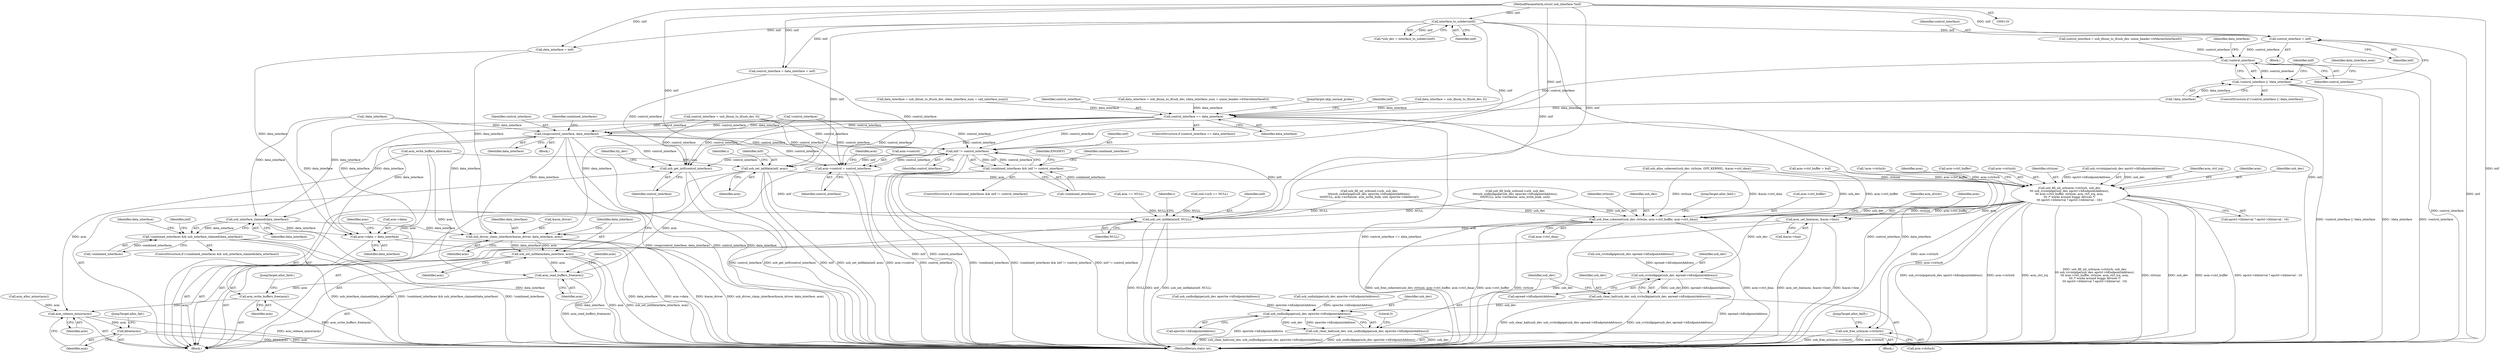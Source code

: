 digraph "0_linux_8835ba4a39cf53f705417b3b3a94eb067673f2c9@pointer" {
"1000489" [label="(Call,control_interface = intf)"];
"1000164" [label="(Call,interface_to_usbdev(intf))"];
"1000120" [label="(MethodParameterIn,struct usb_interface *intf)"];
"1000551" [label="(Call,!control_interface)"];
"1000550" [label="(Call,!control_interface || !data_interface)"];
"1000576" [label="(Call,control_interface == data_interface)"];
"1000703" [label="(Call,swap(control_interface, data_interface))"];
"1000715" [label="(Call,intf != control_interface)"];
"1000712" [label="(Call,!combined_interfaces && intf != control_interface)"];
"1000876" [label="(Call,acm->control = control_interface)"];
"1001259" [label="(Call,usb_set_intfdata(intf, acm))"];
"1001393" [label="(Call,usb_fill_int_urb(acm->ctrlurb, usb_dev,\n\t\t\t usb_rcvintpipe(usb_dev, epctrl->bEndpointAddress),\n\t\t\t acm->ctrl_buffer, ctrlsize, acm_ctrl_irq, acm,\n\t\t\t /* works around buggy devices */\n\t\t\t epctrl->bInterval ? epctrl->bInterval : 16))"];
"1001455" [label="(Call,acm_set_line(acm, &acm->line))"];
"1001461" [label="(Call,usb_driver_claim_interface(&acm_driver, data_interface, acm))"];
"1001466" [label="(Call,usb_set_intfdata(data_interface, acm))"];
"1001588" [label="(Call,acm_read_buffers_free(acm))"];
"1001595" [label="(Call,acm_write_buffers_free(acm))"];
"1001608" [label="(Call,acm_release_minor(acm))"];
"1001610" [label="(Call,kfree(acm))"];
"1001500" [label="(Call,usb_rcvbulkpipe(usb_dev, epread->bEndpointAddress))"];
"1001498" [label="(Call,usb_clear_halt(usb_dev, usb_rcvbulkpipe(usb_dev, epread->bEndpointAddress)))"];
"1001507" [label="(Call,usb_sndbulkpipe(usb_dev, epwrite->bEndpointAddress))"];
"1001505" [label="(Call,usb_clear_halt(usb_dev, usb_sndbulkpipe(usb_dev, epwrite->bEndpointAddress)))"];
"1001590" [label="(Call,usb_free_urb(acm->ctrlurb))"];
"1001598" [label="(Call,usb_free_coherent(usb_dev, ctrlsize, acm->ctrl_buffer, acm->ctrl_dma))"];
"1001552" [label="(Call,usb_set_intfdata(intf, NULL))"];
"1001469" [label="(Call,usb_get_intf(control_interface))"];
"1000725" [label="(Call,usb_interface_claimed(data_interface))"];
"1000722" [label="(Call,!combined_interfaces && usb_interface_claimed(data_interface))"];
"1000881" [label="(Call,acm->data = data_interface)"];
"1001505" [label="(Call,usb_clear_halt(usb_dev, usb_sndbulkpipe(usb_dev, epwrite->bEndpointAddress)))"];
"1001552" [label="(Call,usb_set_intfdata(intf, NULL))"];
"1001600" [label="(Identifier,ctrlsize)"];
"1001610" [label="(Call,kfree(acm))"];
"1000824" [label="(Call,acm == NULL)"];
"1001557" [label="(Identifier,i)"];
"1000245" [label="(Call,!data_interface)"];
"1001263" [label="(Identifier,i)"];
"1001463" [label="(Identifier,acm_driver)"];
"1000482" [label="(Call,data_interface = usb_ifnum_to_if(usb_dev, (data_interface_num = call_interface_num)))"];
"1000490" [label="(Identifier,control_interface)"];
"1000725" [label="(Call,usb_interface_claimed(data_interface))"];
"1001597" [label="(JumpTarget,alloc_fail4:)"];
"1001591" [label="(Call,acm->ctrlurb)"];
"1000830" [label="(Call,acm_alloc_minor(acm))"];
"1001604" [label="(Call,acm->ctrl_dma)"];
"1000577" [label="(Identifier,control_interface)"];
"1000165" [label="(Identifier,intf)"];
"1000717" [label="(Identifier,control_interface)"];
"1000550" [label="(Call,!control_interface || !data_interface)"];
"1001500" [label="(Call,usb_rcvbulkpipe(usb_dev, epread->bEndpointAddress))"];
"1000704" [label="(Identifier,control_interface)"];
"1001464" [label="(Identifier,data_interface)"];
"1000527" [label="(Call,data_interface = intf)"];
"1001589" [label="(Identifier,acm)"];
"1000576" [label="(Call,control_interface == data_interface)"];
"1000882" [label="(Call,acm->data)"];
"1001191" [label="(Call,snd->urb == NULL)"];
"1001588" [label="(Call,acm_read_buffers_free(acm))"];
"1001467" [label="(Identifier,data_interface)"];
"1000876" [label="(Call,acm->control = control_interface)"];
"1001498" [label="(Call,usb_clear_halt(usb_dev, usb_rcvbulkpipe(usb_dev, epread->bEndpointAddress)))"];
"1000726" [label="(Identifier,data_interface)"];
"1000716" [label="(Identifier,intf)"];
"1000549" [label="(ControlStructure,if (!control_interface || !data_interface))"];
"1000540" [label="(Call,data_interface = usb_ifnum_to_if(usb_dev, (data_interface_num = union_header->bSlaveInterface0)))"];
"1001398" [label="(Call,usb_rcvintpipe(usb_dev, epctrl->bEndpointAddress))"];
"1001615" [label="(MethodReturn,static int)"];
"1000674" [label="(JumpTarget,skip_normal_probe:)"];
"1001409" [label="(Call,epctrl->bInterval ? epctrl->bInterval : 16)"];
"1001407" [label="(Identifier,acm_ctrl_irq)"];
"1001506" [label="(Identifier,usb_dev)"];
"1001509" [label="(Call,epwrite->bEndpointAddress)"];
"1000559" [label="(Identifier,intf)"];
"1001220" [label="(Call,usb_fill_bulk_urb(snd->urb, usb_dev,\n\t\t\t\tusb_sndbulkpipe(usb_dev, epwrite->bEndpointAddress),\n\t\t\t\tNULL, acm->writesize, acm_write_bulk, snd))"];
"1000723" [label="(Call,!combined_interfaces)"];
"1001462" [label="(Call,&acm_driver)"];
"1001472" [label="(Identifier,tty_dev)"];
"1001457" [label="(Call,&acm->line)"];
"1000881" [label="(Call,acm->data = data_interface)"];
"1001507" [label="(Call,usb_sndbulkpipe(usb_dev, epwrite->bEndpointAddress))"];
"1001599" [label="(Identifier,usb_dev)"];
"1001408" [label="(Identifier,acm)"];
"1000714" [label="(Identifier,combined_interfaces)"];
"1001596" [label="(Identifier,acm)"];
"1001612" [label="(JumpTarget,alloc_fail:)"];
"1000164" [label="(Call,interface_to_usbdev(intf))"];
"1001014" [label="(Call,acm->ctrl_buffer = buf)"];
"1000722" [label="(Call,!combined_interfaces && usb_interface_claimed(data_interface))"];
"1000731" [label="(Identifier,intf)"];
"1000715" [label="(Call,intf != control_interface)"];
"1000575" [label="(ControlStructure,if (control_interface == data_interface))"];
"1001397" [label="(Identifier,usb_dev)"];
"1001609" [label="(Identifier,acm)"];
"1000551" [label="(Call,!control_interface)"];
"1001598" [label="(Call,usb_free_coherent(usb_dev, ctrlsize, acm->ctrl_buffer, acm->ctrl_dma))"];
"1001466" [label="(Call,usb_set_intfdata(data_interface, acm))"];
"1000743" [label="(Identifier,data_interface)"];
"1001468" [label="(Identifier,acm)"];
"1001607" [label="(JumpTarget,alloc_fail2:)"];
"1001554" [label="(Identifier,NULL)"];
"1000122" [label="(Block,)"];
"1000711" [label="(ControlStructure,if (!combined_interfaces && intf != control_interface))"];
"1001021" [label="(Call,acm_write_buffers_alloc(acm))"];
"1000247" [label="(Call,!control_interface)"];
"1001420" [label="(Identifier,acm)"];
"1000712" [label="(Call,!combined_interfaces && intf != control_interface)"];
"1000553" [label="(Call,!data_interface)"];
"1001200" [label="(Call,usb_fill_int_urb(snd->urb, usb_dev,\n\t\t\t\tusb_sndintpipe(usb_dev, epwrite->bEndpointAddress),\n\t\t\t\tNULL, acm->writesize, acm_write_bulk, snd, epwrite->bInterval))"];
"1000713" [label="(Call,!combined_interfaces)"];
"1001456" [label="(Identifier,acm)"];
"1000888" [label="(Identifier,acm)"];
"1001259" [label="(Call,usb_set_intfdata(intf, acm))"];
"1000583" [label="(Identifier,intf)"];
"1000567" [label="(Identifier,data_interface_num)"];
"1001261" [label="(Identifier,acm)"];
"1001497" [label="(Block,)"];
"1001461" [label="(Call,usb_driver_claim_interface(&acm_driver, data_interface, acm))"];
"1001225" [label="(Call,usb_sndbulkpipe(usb_dev, epwrite->bEndpointAddress))"];
"1001470" [label="(Identifier,control_interface)"];
"1001205" [label="(Call,usb_sndintpipe(usb_dev, epwrite->bEndpointAddress))"];
"1001393" [label="(Call,usb_fill_int_urb(acm->ctrlurb, usb_dev,\n\t\t\t usb_rcvintpipe(usb_dev, epctrl->bEndpointAddress),\n\t\t\t acm->ctrl_buffer, ctrlsize, acm_ctrl_irq, acm,\n\t\t\t /* works around buggy devices */\n\t\t\t epctrl->bInterval ? epctrl->bInterval : 16))"];
"1001002" [label="(Call,usb_alloc_coherent(usb_dev, ctrlsize, GFP_KERNEL, &acm->ctrl_dma))"];
"1001594" [label="(JumpTarget,alloc_fail5:)"];
"1000120" [label="(MethodParameterIn,struct usb_interface *intf)"];
"1001513" [label="(Literal,0)"];
"1001595" [label="(Call,acm_write_buffers_free(acm))"];
"1000578" [label="(Identifier,data_interface)"];
"1000476" [label="(Call,data_interface = usb_ifnum_to_if(usb_dev, 0))"];
"1001403" [label="(Call,acm->ctrl_buffer)"];
"1000883" [label="(Identifier,acm)"];
"1000877" [label="(Call,acm->control)"];
"1000705" [label="(Identifier,data_interface)"];
"1000491" [label="(Identifier,intf)"];
"1001033" [label="(Call,!acm->ctrlurb)"];
"1001394" [label="(Call,acm->ctrlurb)"];
"1000554" [label="(Identifier,data_interface)"];
"1000162" [label="(Call,*usb_dev = interface_to_usbdev(intf))"];
"1000696" [label="(Block,)"];
"1000720" [label="(Identifier,ENODEV)"];
"1000552" [label="(Identifier,control_interface)"];
"1000880" [label="(Identifier,control_interface)"];
"1000465" [label="(Block,)"];
"1001260" [label="(Identifier,intf)"];
"1000724" [label="(Identifier,combined_interfaces)"];
"1001406" [label="(Identifier,ctrlsize)"];
"1001590" [label="(Call,usb_free_urb(acm->ctrlurb))"];
"1000525" [label="(Call,control_interface = data_interface = intf)"];
"1000489" [label="(Call,control_interface = intf)"];
"1001601" [label="(Call,acm->ctrl_buffer)"];
"1001592" [label="(Identifier,acm)"];
"1001465" [label="(Identifier,acm)"];
"1001499" [label="(Identifier,usb_dev)"];
"1001469" [label="(Call,usb_get_intf(control_interface))"];
"1001508" [label="(Identifier,usb_dev)"];
"1000533" [label="(Call,control_interface = usb_ifnum_to_if(usb_dev, union_header->bMasterInterface0))"];
"1000721" [label="(ControlStructure,if (!combined_interfaces && usb_interface_claimed(data_interface)))"];
"1000885" [label="(Identifier,data_interface)"];
"1000238" [label="(Call,control_interface = usb_ifnum_to_if(usb_dev, 0))"];
"1000703" [label="(Call,swap(control_interface, data_interface))"];
"1001608" [label="(Call,acm_release_minor(acm))"];
"1001501" [label="(Identifier,usb_dev)"];
"1001553" [label="(Identifier,intf)"];
"1001611" [label="(Identifier,acm)"];
"1001455" [label="(Call,acm_set_line(acm, &acm->line))"];
"1001502" [label="(Call,epread->bEndpointAddress)"];
"1000955" [label="(Call,usb_rcvbulkpipe(usb_dev, epread->bEndpointAddress))"];
"1000489" -> "1000465"  [label="AST: "];
"1000489" -> "1000491"  [label="CFG: "];
"1000490" -> "1000489"  [label="AST: "];
"1000491" -> "1000489"  [label="AST: "];
"1000552" -> "1000489"  [label="CFG: "];
"1000489" -> "1001615"  [label="DDG: intf"];
"1000164" -> "1000489"  [label="DDG: intf"];
"1000120" -> "1000489"  [label="DDG: intf"];
"1000489" -> "1000551"  [label="DDG: control_interface"];
"1000164" -> "1000162"  [label="AST: "];
"1000164" -> "1000165"  [label="CFG: "];
"1000165" -> "1000164"  [label="AST: "];
"1000162" -> "1000164"  [label="CFG: "];
"1000164" -> "1001615"  [label="DDG: intf"];
"1000164" -> "1000162"  [label="DDG: intf"];
"1000120" -> "1000164"  [label="DDG: intf"];
"1000164" -> "1000525"  [label="DDG: intf"];
"1000164" -> "1000527"  [label="DDG: intf"];
"1000164" -> "1000715"  [label="DDG: intf"];
"1000164" -> "1001259"  [label="DDG: intf"];
"1000164" -> "1001552"  [label="DDG: intf"];
"1000120" -> "1000119"  [label="AST: "];
"1000120" -> "1001615"  [label="DDG: intf"];
"1000120" -> "1000525"  [label="DDG: intf"];
"1000120" -> "1000527"  [label="DDG: intf"];
"1000120" -> "1000715"  [label="DDG: intf"];
"1000120" -> "1001259"  [label="DDG: intf"];
"1000120" -> "1001552"  [label="DDG: intf"];
"1000551" -> "1000550"  [label="AST: "];
"1000551" -> "1000552"  [label="CFG: "];
"1000552" -> "1000551"  [label="AST: "];
"1000554" -> "1000551"  [label="CFG: "];
"1000550" -> "1000551"  [label="CFG: "];
"1000551" -> "1001615"  [label="DDG: control_interface"];
"1000551" -> "1000550"  [label="DDG: control_interface"];
"1000533" -> "1000551"  [label="DDG: control_interface"];
"1000551" -> "1000576"  [label="DDG: control_interface"];
"1000550" -> "1000549"  [label="AST: "];
"1000550" -> "1000553"  [label="CFG: "];
"1000553" -> "1000550"  [label="AST: "];
"1000559" -> "1000550"  [label="CFG: "];
"1000567" -> "1000550"  [label="CFG: "];
"1000550" -> "1001615"  [label="DDG: !control_interface || !data_interface"];
"1000550" -> "1001615"  [label="DDG: !data_interface"];
"1000550" -> "1001615"  [label="DDG: !control_interface"];
"1000553" -> "1000550"  [label="DDG: data_interface"];
"1000576" -> "1000575"  [label="AST: "];
"1000576" -> "1000578"  [label="CFG: "];
"1000577" -> "1000576"  [label="AST: "];
"1000578" -> "1000576"  [label="AST: "];
"1000583" -> "1000576"  [label="CFG: "];
"1000674" -> "1000576"  [label="CFG: "];
"1000576" -> "1001615"  [label="DDG: control_interface"];
"1000576" -> "1001615"  [label="DDG: data_interface"];
"1000576" -> "1001615"  [label="DDG: control_interface == data_interface"];
"1000553" -> "1000576"  [label="DDG: data_interface"];
"1000482" -> "1000576"  [label="DDG: data_interface"];
"1000476" -> "1000576"  [label="DDG: data_interface"];
"1000540" -> "1000576"  [label="DDG: data_interface"];
"1000576" -> "1000703"  [label="DDG: control_interface"];
"1000576" -> "1000703"  [label="DDG: data_interface"];
"1000576" -> "1000715"  [label="DDG: control_interface"];
"1000576" -> "1000725"  [label="DDG: data_interface"];
"1000576" -> "1000876"  [label="DDG: control_interface"];
"1000576" -> "1000881"  [label="DDG: data_interface"];
"1000576" -> "1001461"  [label="DDG: data_interface"];
"1000576" -> "1001469"  [label="DDG: control_interface"];
"1000703" -> "1000696"  [label="AST: "];
"1000703" -> "1000705"  [label="CFG: "];
"1000704" -> "1000703"  [label="AST: "];
"1000705" -> "1000703"  [label="AST: "];
"1000714" -> "1000703"  [label="CFG: "];
"1000703" -> "1001615"  [label="DDG: data_interface"];
"1000703" -> "1001615"  [label="DDG: swap(control_interface, data_interface)"];
"1000703" -> "1001615"  [label="DDG: control_interface"];
"1000247" -> "1000703"  [label="DDG: control_interface"];
"1000238" -> "1000703"  [label="DDG: control_interface"];
"1000245" -> "1000703"  [label="DDG: data_interface"];
"1000703" -> "1000715"  [label="DDG: control_interface"];
"1000703" -> "1000725"  [label="DDG: data_interface"];
"1000703" -> "1000876"  [label="DDG: control_interface"];
"1000703" -> "1000881"  [label="DDG: data_interface"];
"1000703" -> "1001461"  [label="DDG: data_interface"];
"1000703" -> "1001469"  [label="DDG: control_interface"];
"1000715" -> "1000712"  [label="AST: "];
"1000715" -> "1000717"  [label="CFG: "];
"1000716" -> "1000715"  [label="AST: "];
"1000717" -> "1000715"  [label="AST: "];
"1000712" -> "1000715"  [label="CFG: "];
"1000715" -> "1001615"  [label="DDG: intf"];
"1000715" -> "1001615"  [label="DDG: control_interface"];
"1000715" -> "1000712"  [label="DDG: intf"];
"1000715" -> "1000712"  [label="DDG: control_interface"];
"1000247" -> "1000715"  [label="DDG: control_interface"];
"1000238" -> "1000715"  [label="DDG: control_interface"];
"1000715" -> "1000876"  [label="DDG: control_interface"];
"1000715" -> "1001259"  [label="DDG: intf"];
"1000715" -> "1001469"  [label="DDG: control_interface"];
"1000715" -> "1001552"  [label="DDG: intf"];
"1000712" -> "1000711"  [label="AST: "];
"1000712" -> "1000713"  [label="CFG: "];
"1000713" -> "1000712"  [label="AST: "];
"1000720" -> "1000712"  [label="CFG: "];
"1000724" -> "1000712"  [label="CFG: "];
"1000712" -> "1001615"  [label="DDG: !combined_interfaces && intf != control_interface"];
"1000712" -> "1001615"  [label="DDG: intf != control_interface"];
"1000712" -> "1001615"  [label="DDG: !combined_interfaces"];
"1000713" -> "1000712"  [label="DDG: combined_interfaces"];
"1000876" -> "1000122"  [label="AST: "];
"1000876" -> "1000880"  [label="CFG: "];
"1000877" -> "1000876"  [label="AST: "];
"1000880" -> "1000876"  [label="AST: "];
"1000883" -> "1000876"  [label="CFG: "];
"1000876" -> "1001615"  [label="DDG: control_interface"];
"1000876" -> "1001615"  [label="DDG: acm->control"];
"1000247" -> "1000876"  [label="DDG: control_interface"];
"1000238" -> "1000876"  [label="DDG: control_interface"];
"1000525" -> "1000876"  [label="DDG: control_interface"];
"1001259" -> "1000122"  [label="AST: "];
"1001259" -> "1001261"  [label="CFG: "];
"1001260" -> "1001259"  [label="AST: "];
"1001261" -> "1001259"  [label="AST: "];
"1001263" -> "1001259"  [label="CFG: "];
"1001259" -> "1001615"  [label="DDG: intf"];
"1001259" -> "1001615"  [label="DDG: usb_set_intfdata(intf, acm)"];
"1001021" -> "1001259"  [label="DDG: acm"];
"1001259" -> "1001393"  [label="DDG: acm"];
"1001259" -> "1001552"  [label="DDG: intf"];
"1001259" -> "1001588"  [label="DDG: acm"];
"1001393" -> "1000122"  [label="AST: "];
"1001393" -> "1001409"  [label="CFG: "];
"1001394" -> "1001393"  [label="AST: "];
"1001397" -> "1001393"  [label="AST: "];
"1001398" -> "1001393"  [label="AST: "];
"1001403" -> "1001393"  [label="AST: "];
"1001406" -> "1001393"  [label="AST: "];
"1001407" -> "1001393"  [label="AST: "];
"1001408" -> "1001393"  [label="AST: "];
"1001409" -> "1001393"  [label="AST: "];
"1001420" -> "1001393"  [label="CFG: "];
"1001393" -> "1001615"  [label="DDG: usb_fill_int_urb(acm->ctrlurb, usb_dev,\n\t\t\t usb_rcvintpipe(usb_dev, epctrl->bEndpointAddress),\n\t\t\t acm->ctrl_buffer, ctrlsize, acm_ctrl_irq, acm,\n\t\t\t /* works around buggy devices */\n\t\t\t epctrl->bInterval ? epctrl->bInterval : 16)"];
"1001393" -> "1001615"  [label="DDG: ctrlsize"];
"1001393" -> "1001615"  [label="DDG: usb_dev"];
"1001393" -> "1001615"  [label="DDG: acm->ctrl_buffer"];
"1001393" -> "1001615"  [label="DDG: epctrl->bInterval ? epctrl->bInterval : 16"];
"1001393" -> "1001615"  [label="DDG: usb_rcvintpipe(usb_dev, epctrl->bEndpointAddress)"];
"1001393" -> "1001615"  [label="DDG: acm->ctrlurb"];
"1001393" -> "1001615"  [label="DDG: acm_ctrl_irq"];
"1001033" -> "1001393"  [label="DDG: acm->ctrlurb"];
"1001398" -> "1001393"  [label="DDG: usb_dev"];
"1001398" -> "1001393"  [label="DDG: epctrl->bEndpointAddress"];
"1001014" -> "1001393"  [label="DDG: acm->ctrl_buffer"];
"1001002" -> "1001393"  [label="DDG: ctrlsize"];
"1001393" -> "1001455"  [label="DDG: acm"];
"1001393" -> "1001500"  [label="DDG: usb_dev"];
"1001393" -> "1001590"  [label="DDG: acm->ctrlurb"];
"1001393" -> "1001598"  [label="DDG: usb_dev"];
"1001393" -> "1001598"  [label="DDG: ctrlsize"];
"1001393" -> "1001598"  [label="DDG: acm->ctrl_buffer"];
"1001455" -> "1000122"  [label="AST: "];
"1001455" -> "1001457"  [label="CFG: "];
"1001456" -> "1001455"  [label="AST: "];
"1001457" -> "1001455"  [label="AST: "];
"1001463" -> "1001455"  [label="CFG: "];
"1001455" -> "1001615"  [label="DDG: &acm->line"];
"1001455" -> "1001615"  [label="DDG: acm_set_line(acm, &acm->line)"];
"1001455" -> "1001461"  [label="DDG: acm"];
"1001461" -> "1000122"  [label="AST: "];
"1001461" -> "1001465"  [label="CFG: "];
"1001462" -> "1001461"  [label="AST: "];
"1001464" -> "1001461"  [label="AST: "];
"1001465" -> "1001461"  [label="AST: "];
"1001467" -> "1001461"  [label="CFG: "];
"1001461" -> "1001615"  [label="DDG: &acm_driver"];
"1001461" -> "1001615"  [label="DDG: usb_driver_claim_interface(&acm_driver, data_interface, acm)"];
"1000527" -> "1001461"  [label="DDG: data_interface"];
"1000725" -> "1001461"  [label="DDG: data_interface"];
"1000245" -> "1001461"  [label="DDG: data_interface"];
"1001461" -> "1001466"  [label="DDG: data_interface"];
"1001461" -> "1001466"  [label="DDG: acm"];
"1001466" -> "1000122"  [label="AST: "];
"1001466" -> "1001468"  [label="CFG: "];
"1001467" -> "1001466"  [label="AST: "];
"1001468" -> "1001466"  [label="AST: "];
"1001470" -> "1001466"  [label="CFG: "];
"1001466" -> "1001615"  [label="DDG: data_interface"];
"1001466" -> "1001615"  [label="DDG: acm"];
"1001466" -> "1001615"  [label="DDG: usb_set_intfdata(data_interface, acm)"];
"1001466" -> "1001588"  [label="DDG: acm"];
"1001588" -> "1000122"  [label="AST: "];
"1001588" -> "1001589"  [label="CFG: "];
"1001589" -> "1001588"  [label="AST: "];
"1001592" -> "1001588"  [label="CFG: "];
"1001588" -> "1001615"  [label="DDG: acm_read_buffers_free(acm)"];
"1001021" -> "1001588"  [label="DDG: acm"];
"1001588" -> "1001595"  [label="DDG: acm"];
"1001595" -> "1000122"  [label="AST: "];
"1001595" -> "1001596"  [label="CFG: "];
"1001596" -> "1001595"  [label="AST: "];
"1001597" -> "1001595"  [label="CFG: "];
"1001595" -> "1001615"  [label="DDG: acm_write_buffers_free(acm)"];
"1001021" -> "1001595"  [label="DDG: acm"];
"1001595" -> "1001608"  [label="DDG: acm"];
"1001608" -> "1000122"  [label="AST: "];
"1001608" -> "1001609"  [label="CFG: "];
"1001609" -> "1001608"  [label="AST: "];
"1001611" -> "1001608"  [label="CFG: "];
"1001608" -> "1001615"  [label="DDG: acm_release_minor(acm)"];
"1001021" -> "1001608"  [label="DDG: acm"];
"1000830" -> "1001608"  [label="DDG: acm"];
"1001608" -> "1001610"  [label="DDG: acm"];
"1001610" -> "1000122"  [label="AST: "];
"1001610" -> "1001611"  [label="CFG: "];
"1001611" -> "1001610"  [label="AST: "];
"1001612" -> "1001610"  [label="CFG: "];
"1001610" -> "1001615"  [label="DDG: kfree(acm)"];
"1001610" -> "1001615"  [label="DDG: acm"];
"1001500" -> "1001498"  [label="AST: "];
"1001500" -> "1001502"  [label="CFG: "];
"1001501" -> "1001500"  [label="AST: "];
"1001502" -> "1001500"  [label="AST: "];
"1001498" -> "1001500"  [label="CFG: "];
"1001500" -> "1001615"  [label="DDG: epread->bEndpointAddress"];
"1001500" -> "1001498"  [label="DDG: usb_dev"];
"1001500" -> "1001498"  [label="DDG: epread->bEndpointAddress"];
"1000955" -> "1001500"  [label="DDG: epread->bEndpointAddress"];
"1001498" -> "1001497"  [label="AST: "];
"1001499" -> "1001498"  [label="AST: "];
"1001506" -> "1001498"  [label="CFG: "];
"1001498" -> "1001615"  [label="DDG: usb_rcvbulkpipe(usb_dev, epread->bEndpointAddress)"];
"1001498" -> "1001615"  [label="DDG: usb_clear_halt(usb_dev, usb_rcvbulkpipe(usb_dev, epread->bEndpointAddress))"];
"1001498" -> "1001507"  [label="DDG: usb_dev"];
"1001507" -> "1001505"  [label="AST: "];
"1001507" -> "1001509"  [label="CFG: "];
"1001508" -> "1001507"  [label="AST: "];
"1001509" -> "1001507"  [label="AST: "];
"1001505" -> "1001507"  [label="CFG: "];
"1001507" -> "1001615"  [label="DDG: epwrite->bEndpointAddress"];
"1001507" -> "1001505"  [label="DDG: usb_dev"];
"1001507" -> "1001505"  [label="DDG: epwrite->bEndpointAddress"];
"1001225" -> "1001507"  [label="DDG: epwrite->bEndpointAddress"];
"1001205" -> "1001507"  [label="DDG: epwrite->bEndpointAddress"];
"1001505" -> "1001497"  [label="AST: "];
"1001506" -> "1001505"  [label="AST: "];
"1001513" -> "1001505"  [label="CFG: "];
"1001505" -> "1001615"  [label="DDG: usb_dev"];
"1001505" -> "1001615"  [label="DDG: usb_clear_halt(usb_dev, usb_sndbulkpipe(usb_dev, epwrite->bEndpointAddress))"];
"1001505" -> "1001615"  [label="DDG: usb_sndbulkpipe(usb_dev, epwrite->bEndpointAddress)"];
"1001590" -> "1000122"  [label="AST: "];
"1001590" -> "1001591"  [label="CFG: "];
"1001591" -> "1001590"  [label="AST: "];
"1001594" -> "1001590"  [label="CFG: "];
"1001590" -> "1001615"  [label="DDG: acm->ctrlurb"];
"1001590" -> "1001615"  [label="DDG: usb_free_urb(acm->ctrlurb)"];
"1001033" -> "1001590"  [label="DDG: acm->ctrlurb"];
"1001598" -> "1000122"  [label="AST: "];
"1001598" -> "1001604"  [label="CFG: "];
"1001599" -> "1001598"  [label="AST: "];
"1001600" -> "1001598"  [label="AST: "];
"1001601" -> "1001598"  [label="AST: "];
"1001604" -> "1001598"  [label="AST: "];
"1001607" -> "1001598"  [label="CFG: "];
"1001598" -> "1001615"  [label="DDG: ctrlsize"];
"1001598" -> "1001615"  [label="DDG: usb_dev"];
"1001598" -> "1001615"  [label="DDG: acm->ctrl_dma"];
"1001598" -> "1001615"  [label="DDG: usb_free_coherent(usb_dev, ctrlsize, acm->ctrl_buffer, acm->ctrl_dma)"];
"1001598" -> "1001615"  [label="DDG: acm->ctrl_buffer"];
"1001002" -> "1001598"  [label="DDG: usb_dev"];
"1001002" -> "1001598"  [label="DDG: ctrlsize"];
"1001002" -> "1001598"  [label="DDG: &acm->ctrl_dma"];
"1001200" -> "1001598"  [label="DDG: usb_dev"];
"1001220" -> "1001598"  [label="DDG: usb_dev"];
"1001014" -> "1001598"  [label="DDG: acm->ctrl_buffer"];
"1001552" -> "1000122"  [label="AST: "];
"1001552" -> "1001554"  [label="CFG: "];
"1001553" -> "1001552"  [label="AST: "];
"1001554" -> "1001552"  [label="AST: "];
"1001557" -> "1001552"  [label="CFG: "];
"1001552" -> "1001615"  [label="DDG: NULL"];
"1001552" -> "1001615"  [label="DDG: intf"];
"1001552" -> "1001615"  [label="DDG: usb_set_intfdata(intf, NULL)"];
"1001220" -> "1001552"  [label="DDG: NULL"];
"1000824" -> "1001552"  [label="DDG: NULL"];
"1001191" -> "1001552"  [label="DDG: NULL"];
"1001200" -> "1001552"  [label="DDG: NULL"];
"1001469" -> "1000122"  [label="AST: "];
"1001469" -> "1001470"  [label="CFG: "];
"1001470" -> "1001469"  [label="AST: "];
"1001472" -> "1001469"  [label="CFG: "];
"1001469" -> "1001615"  [label="DDG: usb_get_intf(control_interface)"];
"1001469" -> "1001615"  [label="DDG: control_interface"];
"1000247" -> "1001469"  [label="DDG: control_interface"];
"1000238" -> "1001469"  [label="DDG: control_interface"];
"1000525" -> "1001469"  [label="DDG: control_interface"];
"1000725" -> "1000722"  [label="AST: "];
"1000725" -> "1000726"  [label="CFG: "];
"1000726" -> "1000725"  [label="AST: "];
"1000722" -> "1000725"  [label="CFG: "];
"1000725" -> "1001615"  [label="DDG: data_interface"];
"1000725" -> "1000722"  [label="DDG: data_interface"];
"1000245" -> "1000725"  [label="DDG: data_interface"];
"1000725" -> "1000881"  [label="DDG: data_interface"];
"1000722" -> "1000721"  [label="AST: "];
"1000722" -> "1000723"  [label="CFG: "];
"1000723" -> "1000722"  [label="AST: "];
"1000731" -> "1000722"  [label="CFG: "];
"1000743" -> "1000722"  [label="CFG: "];
"1000722" -> "1001615"  [label="DDG: usb_interface_claimed(data_interface)"];
"1000722" -> "1001615"  [label="DDG: !combined_interfaces && usb_interface_claimed(data_interface)"];
"1000722" -> "1001615"  [label="DDG: !combined_interfaces"];
"1000723" -> "1000722"  [label="DDG: combined_interfaces"];
"1000881" -> "1000122"  [label="AST: "];
"1000881" -> "1000885"  [label="CFG: "];
"1000882" -> "1000881"  [label="AST: "];
"1000885" -> "1000881"  [label="AST: "];
"1000888" -> "1000881"  [label="CFG: "];
"1000881" -> "1001615"  [label="DDG: data_interface"];
"1000881" -> "1001615"  [label="DDG: acm->data"];
"1000527" -> "1000881"  [label="DDG: data_interface"];
"1000245" -> "1000881"  [label="DDG: data_interface"];
}
